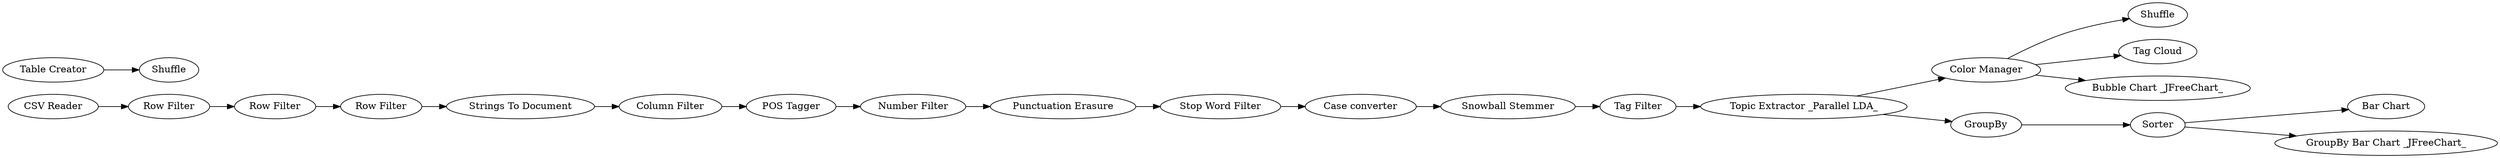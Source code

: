 digraph {
	"-2048661076397331121_105" [label="Topic Extractor _Parallel LDA_"]
	"-6541900586150384805_105" [label="Tag Filter"]
	"-2048661076397331121_778" [label="Row Filter"]
	"-6541900586150384805_14" [label="Number Filter"]
	"-2048661076397331121_781" [label=Shuffle]
	"4923386051881676454_33" [label="POS Tagger"]
	"-6541900586150384805_106" [label="Stop Word Filter"]
	"-6541900586150384805_15" [label="Punctuation Erasure"]
	"-2048661076397331121_109" [label="CSV Reader"]
	"-2048661076397331121_111" [label="Color Manager"]
	"-6541900586150384805_18" [label="Snowball Stemmer"]
	"-2048661076397331121_112" [label="Tag Cloud"]
	"-6541900586150384805_17" [label="Case converter"]
	"-2048661076397331121_774" [label=GroupBy]
	"-2048661076397331121_775" [label=Sorter]
	"3611112460525196768_20" [label="Row Filter"]
	"-2048661076397331121_777" [label="Bar Chart"]
	"-2048661076397331121_783" [label="Table Creator"]
	"-2048661076397331121_110" [label="Row Filter"]
	"-2048661076397331121_785" [label="Bubble Chart _JFreeChart_"]
	"3611112460525196768_22" [label="Column Filter"]
	"3611112460525196768_23" [label="Strings To Document"]
	"-2048661076397331121_784" [label=Shuffle]
	"-2048661076397331121_780" [label="GroupBy Bar Chart _JFreeChart_"]
	"-2048661076397331121_775" -> "-2048661076397331121_777"
	"-2048661076397331121_105" -> "-2048661076397331121_111"
	"-6541900586150384805_106" -> "-6541900586150384805_17"
	"-6541900586150384805_15" -> "-6541900586150384805_106"
	"-2048661076397331121_783" -> "-2048661076397331121_784"
	"3611112460525196768_22" -> "4923386051881676454_33"
	"-2048661076397331121_109" -> "-2048661076397331121_110"
	"-2048661076397331121_778" -> "3611112460525196768_20"
	"-2048661076397331121_775" -> "-2048661076397331121_780"
	"-6541900586150384805_18" -> "-6541900586150384805_105"
	"-2048661076397331121_105" -> "-2048661076397331121_774"
	"-2048661076397331121_111" -> "-2048661076397331121_785"
	"-6541900586150384805_105" -> "-2048661076397331121_105"
	"-2048661076397331121_111" -> "-2048661076397331121_112"
	"-6541900586150384805_17" -> "-6541900586150384805_18"
	"3611112460525196768_23" -> "3611112460525196768_22"
	"-6541900586150384805_14" -> "-6541900586150384805_15"
	"3611112460525196768_20" -> "3611112460525196768_23"
	"4923386051881676454_33" -> "-6541900586150384805_14"
	"-2048661076397331121_110" -> "-2048661076397331121_778"
	"-2048661076397331121_774" -> "-2048661076397331121_775"
	"-2048661076397331121_111" -> "-2048661076397331121_781"
	rankdir=LR
}
